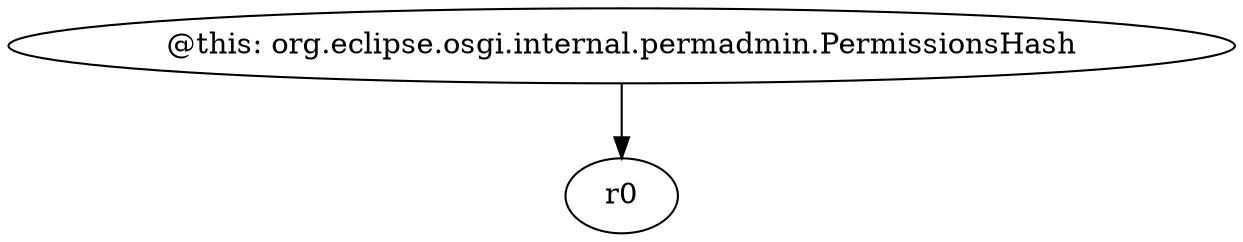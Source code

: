 digraph g {
0[label="@this: org.eclipse.osgi.internal.permadmin.PermissionsHash"]
1[label="r0"]
0->1[label=""]
}